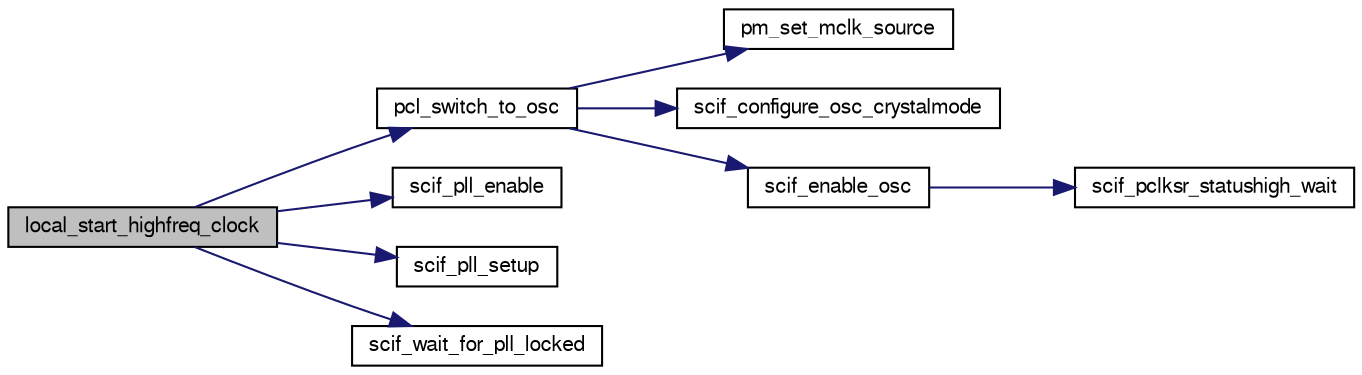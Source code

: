 digraph G
{
  edge [fontname="FreeSans",fontsize="10",labelfontname="FreeSans",labelfontsize="10"];
  node [fontname="FreeSans",fontsize="10",shape=record];
  rankdir=LR;
  Node1 [label="local_start_highfreq_clock",height=0.2,width=0.4,color="black", fillcolor="grey75", style="filled" fontcolor="black"];
  Node1 -> Node2 [color="midnightblue",fontsize="10",style="solid",fontname="FreeSans"];
  Node2 [label="pcl_switch_to_osc",height=0.2,width=0.4,color="black", fillcolor="white", style="filled",URL="$a00035.html#ac557cb29483bdd41f36dea2dba5bf9ab",tooltip="UC3C Device-specific implementation."];
  Node2 -> Node3 [color="midnightblue",fontsize="10",style="solid",fontname="FreeSans"];
  Node3 [label="pm_set_mclk_source",height=0.2,width=0.4,color="black", fillcolor="white", style="filled",URL="$a00033.html#ae8ae9d9b5af1bbd592f7dce6e11677b0",tooltip="Clock Functions."];
  Node2 -> Node4 [color="midnightblue",fontsize="10",style="solid",fontname="FreeSans"];
  Node4 [label="scif_configure_osc_crystalmode",height=0.2,width=0.4,color="black", fillcolor="white", style="filled",URL="$a00041.html#a07a99c5e193620b3d4a6825bcd054e37",tooltip="Configure an oscillator in crystal mode."];
  Node2 -> Node5 [color="midnightblue",fontsize="10",style="solid",fontname="FreeSans"];
  Node5 [label="scif_enable_osc",height=0.2,width=0.4,color="black", fillcolor="white", style="filled",URL="$a00041.html#ae6a41bbff30ad3544abd620bb8b50612",tooltip="Enable an oscillator with a given startup time."];
  Node5 -> Node6 [color="midnightblue",fontsize="10",style="solid",fontname="FreeSans"];
  Node6 [label="scif_pclksr_statushigh_wait",height=0.2,width=0.4,color="black", fillcolor="white", style="filled",URL="$a00041.html#a5f0069245d4d5cbfea5cb6b3300a6c0b",tooltip="Wait for a status high in the Power and Clocks status register."];
  Node1 -> Node7 [color="midnightblue",fontsize="10",style="solid",fontname="FreeSans"];
  Node7 [label="scif_pll_enable",height=0.2,width=0.4,color="black", fillcolor="white", style="filled",URL="$a00041.html#afb379ef54174ea12680afe48a82c14b9",tooltip="This function will enable a PLL."];
  Node1 -> Node8 [color="midnightblue",fontsize="10",style="solid",fontname="FreeSans"];
  Node8 [label="scif_pll_setup",height=0.2,width=0.4,color="black", fillcolor="white", style="filled",URL="$a00041.html#a0762c326026298131479b2eb6c66966e",tooltip="PLL0/PLL1 Functions."];
  Node1 -> Node9 [color="midnightblue",fontsize="10",style="solid",fontname="FreeSans"];
  Node9 [label="scif_wait_for_pll_locked",height=0.2,width=0.4,color="black", fillcolor="white", style="filled",URL="$a00041.html#a8d9f1c5f02e409cac54b5e518eb6b717",tooltip="This function will wait for PLL locked."];
}
